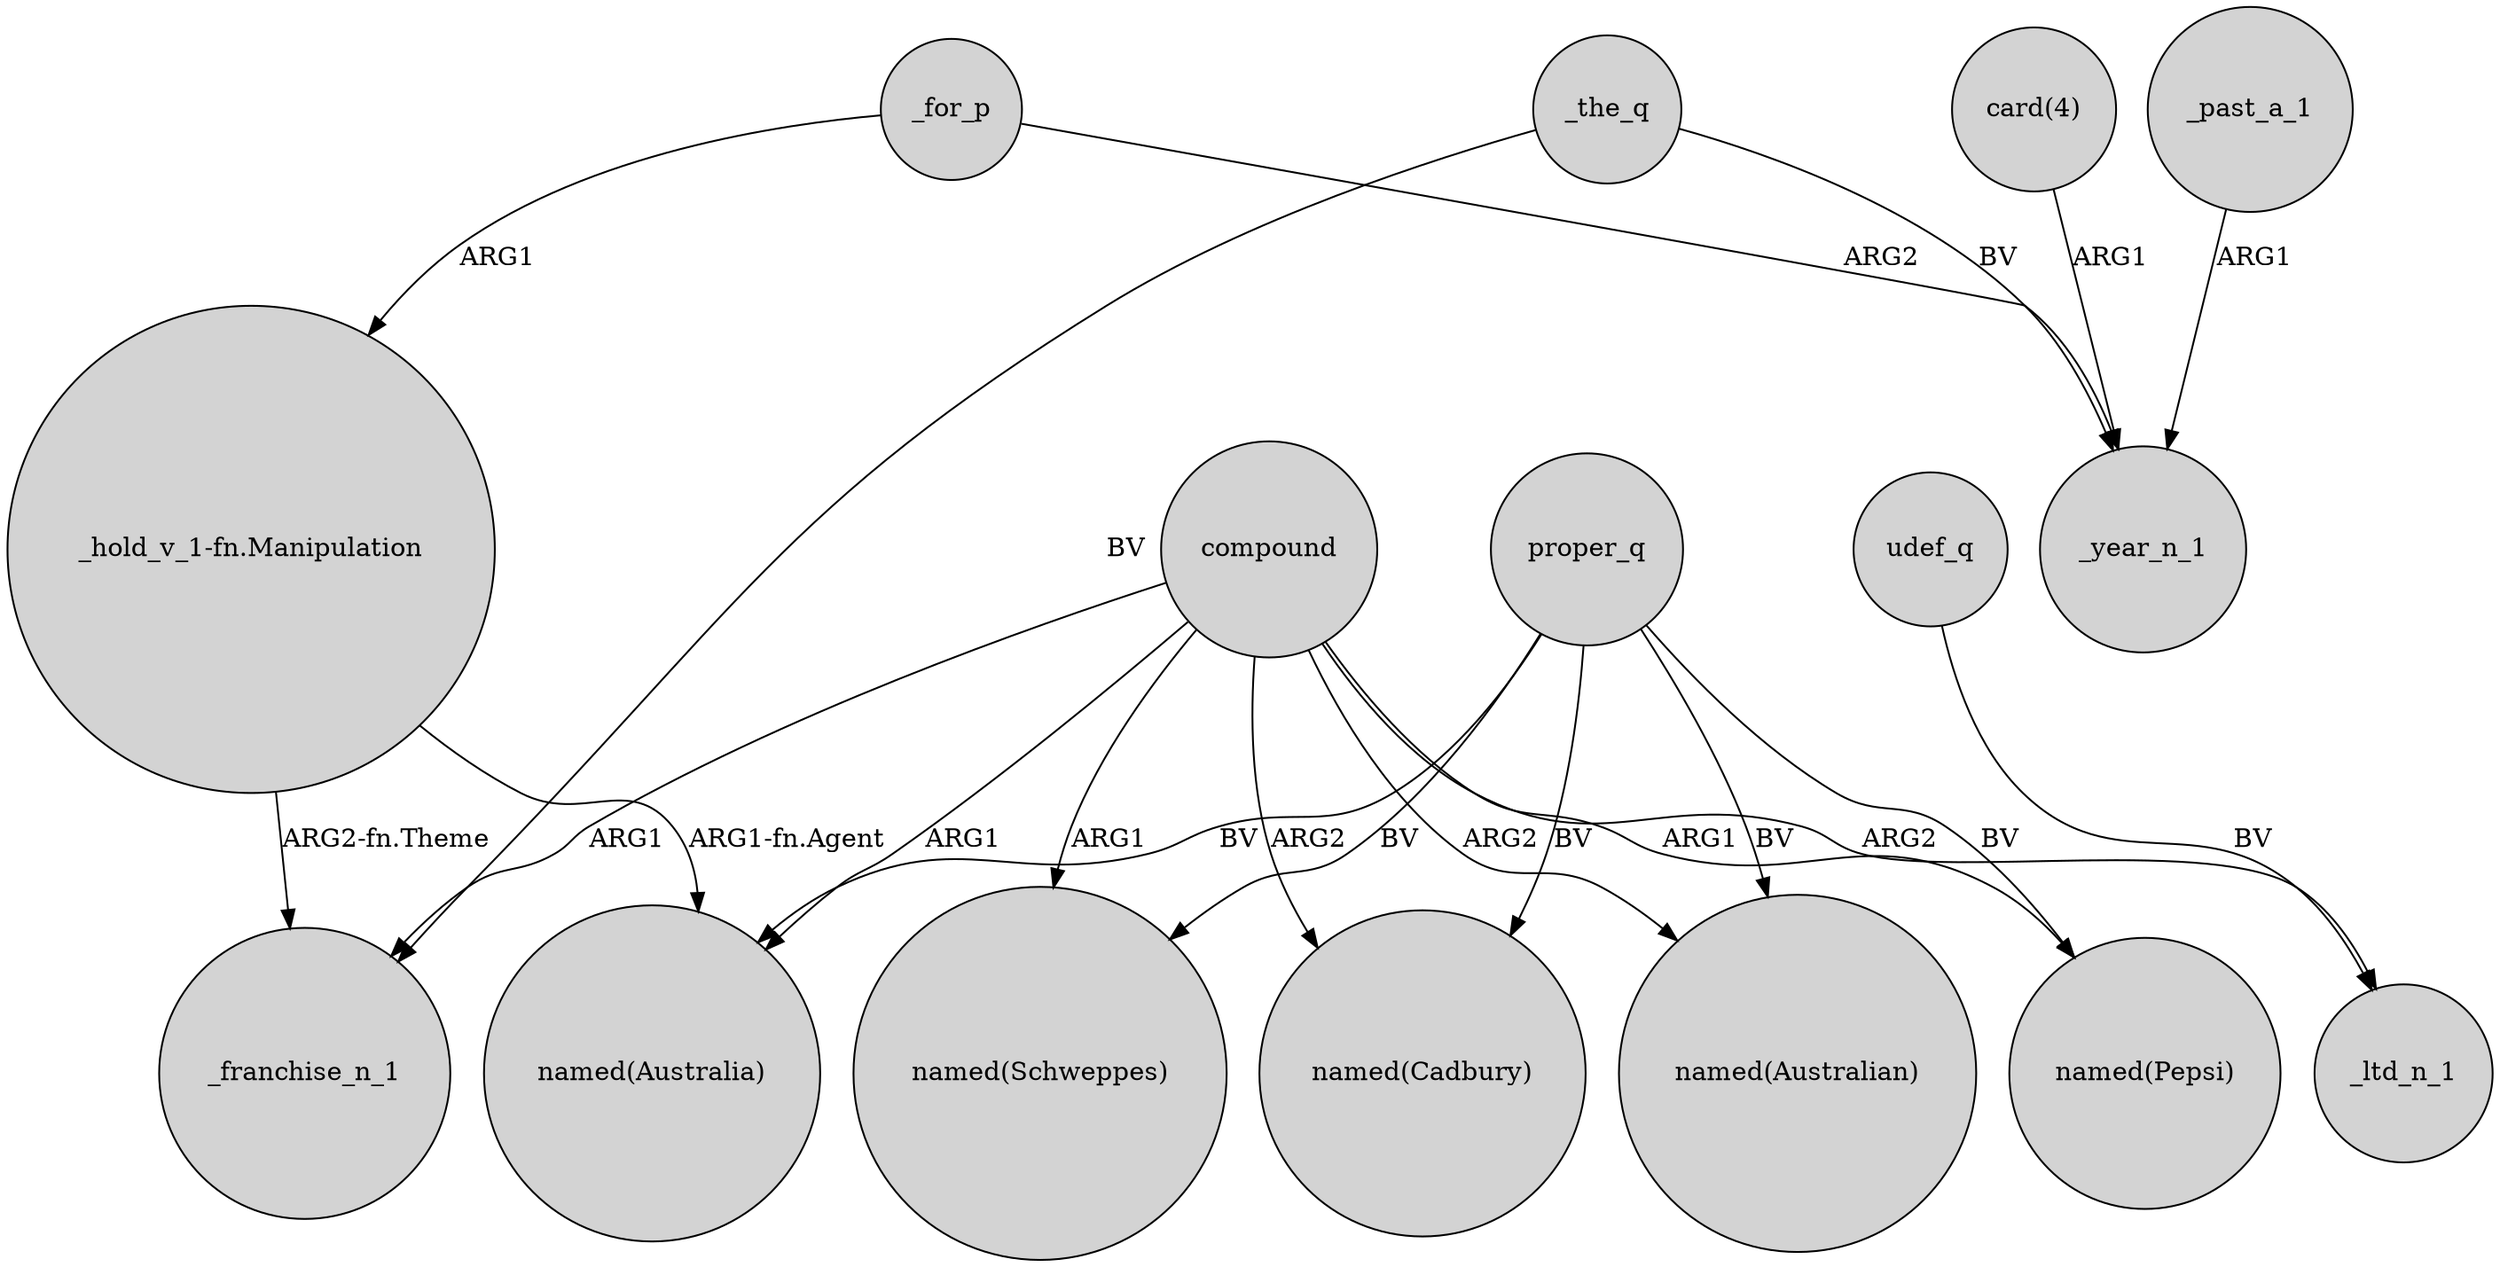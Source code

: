 digraph {
	node [shape=circle style=filled]
	_for_p -> "_hold_v_1-fn.Manipulation" [label=ARG1]
	_for_p -> _year_n_1 [label=ARG2]
	compound -> "named(Cadbury)" [label=ARG2]
	"_hold_v_1-fn.Manipulation" -> _franchise_n_1 [label="ARG2-fn.Theme"]
	compound -> "named(Australian)" [label=ARG2]
	proper_q -> "named(Australian)" [label=BV]
	"card(4)" -> _year_n_1 [label=ARG1]
	proper_q -> "named(Schweppes)" [label=BV]
	compound -> _franchise_n_1 [label=ARG1]
	compound -> "named(Pepsi)" [label=ARG1]
	proper_q -> "named(Pepsi)" [label=BV]
	_past_a_1 -> _year_n_1 [label=ARG1]
	compound -> "named(Schweppes)" [label=ARG1]
	_the_q -> _franchise_n_1 [label=BV]
	_the_q -> _year_n_1 [label=BV]
	compound -> _ltd_n_1 [label=ARG2]
	proper_q -> "named(Cadbury)" [label=BV]
	compound -> "named(Australia)" [label=ARG1]
	udef_q -> _ltd_n_1 [label=BV]
	"_hold_v_1-fn.Manipulation" -> "named(Australia)" [label="ARG1-fn.Agent"]
	proper_q -> "named(Australia)" [label=BV]
}
